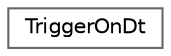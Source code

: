 digraph "Graphical Class Hierarchy"
{
 // LATEX_PDF_SIZE
  bgcolor="transparent";
  edge [fontname=Helvetica,fontsize=10,labelfontname=Helvetica,labelfontsize=10];
  node [fontname=Helvetica,fontsize=10,shape=box,height=0.2,width=0.4];
  rankdir="LR";
  Node0 [label="TriggerOnDt",height=0.2,width=0.4,color="grey40", fillcolor="white", style="filled",URL="$da/d7e/struct_trigger_on_dt.html",tooltip=" "];
}
